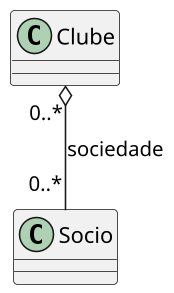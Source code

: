 @startuml

skinparam defaultFontName "Source Code Pro"
skinparam dpi 150

Clube "0..*" o-- "0..*" Socio : sociedade

@enduml